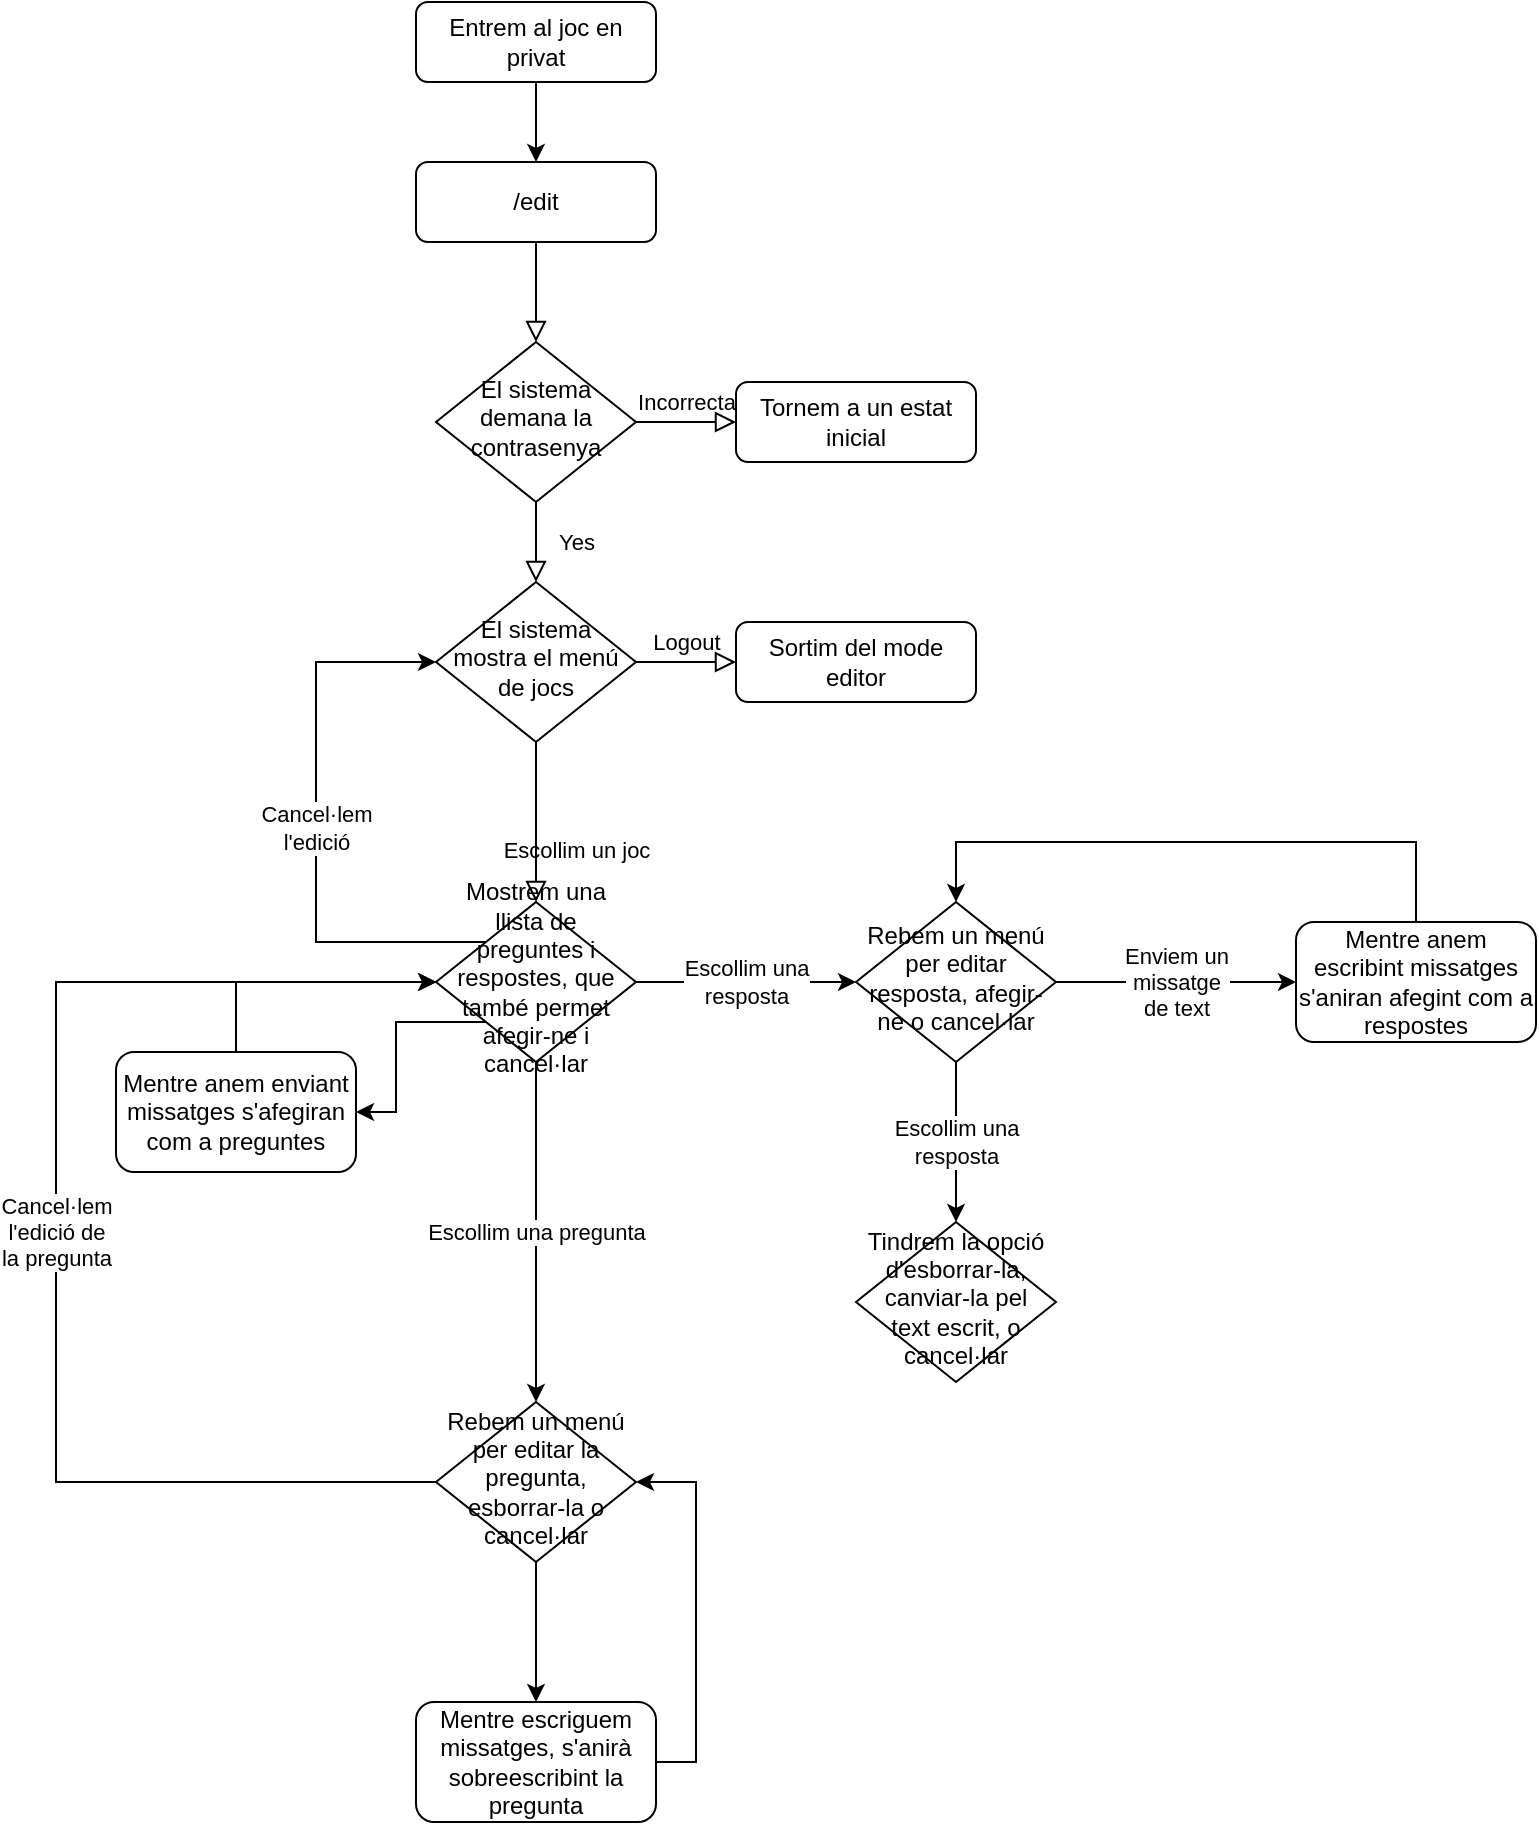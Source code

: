 <mxfile version="14.5.1" type="device"><diagram id="C5RBs43oDa-KdzZeNtuy" name="Page-1"><mxGraphModel dx="1422" dy="791" grid="1" gridSize="10" guides="1" tooltips="1" connect="1" arrows="1" fold="1" page="1" pageScale="1" pageWidth="827" pageHeight="1169" math="0" shadow="0"><root><mxCell id="WIyWlLk6GJQsqaUBKTNV-0"/><mxCell id="WIyWlLk6GJQsqaUBKTNV-1" parent="WIyWlLk6GJQsqaUBKTNV-0"/><mxCell id="WIyWlLk6GJQsqaUBKTNV-2" value="" style="rounded=0;html=1;jettySize=auto;orthogonalLoop=1;fontSize=11;endArrow=block;endFill=0;endSize=8;strokeWidth=1;shadow=0;labelBackgroundColor=none;edgeStyle=orthogonalEdgeStyle;" parent="WIyWlLk6GJQsqaUBKTNV-1" source="WIyWlLk6GJQsqaUBKTNV-3" target="WIyWlLk6GJQsqaUBKTNV-6" edge="1"><mxGeometry relative="1" as="geometry"/></mxCell><mxCell id="WIyWlLk6GJQsqaUBKTNV-3" value="/edit" style="rounded=1;whiteSpace=wrap;html=1;fontSize=12;glass=0;strokeWidth=1;shadow=0;" parent="WIyWlLk6GJQsqaUBKTNV-1" vertex="1"><mxGeometry x="250" y="90" width="120" height="40" as="geometry"/></mxCell><mxCell id="WIyWlLk6GJQsqaUBKTNV-4" value="Yes" style="rounded=0;html=1;jettySize=auto;orthogonalLoop=1;fontSize=11;endArrow=block;endFill=0;endSize=8;strokeWidth=1;shadow=0;labelBackgroundColor=none;edgeStyle=orthogonalEdgeStyle;" parent="WIyWlLk6GJQsqaUBKTNV-1" source="WIyWlLk6GJQsqaUBKTNV-6" target="WIyWlLk6GJQsqaUBKTNV-10" edge="1"><mxGeometry y="20" relative="1" as="geometry"><mxPoint as="offset"/></mxGeometry></mxCell><mxCell id="WIyWlLk6GJQsqaUBKTNV-5" value="Incorrecta" style="edgeStyle=orthogonalEdgeStyle;rounded=0;html=1;jettySize=auto;orthogonalLoop=1;fontSize=11;endArrow=block;endFill=0;endSize=8;strokeWidth=1;shadow=0;labelBackgroundColor=none;" parent="WIyWlLk6GJQsqaUBKTNV-1" source="WIyWlLk6GJQsqaUBKTNV-6" target="WIyWlLk6GJQsqaUBKTNV-7" edge="1"><mxGeometry y="10" relative="1" as="geometry"><mxPoint as="offset"/></mxGeometry></mxCell><mxCell id="WIyWlLk6GJQsqaUBKTNV-6" value="El sistema demana la contrasenya" style="rhombus;whiteSpace=wrap;html=1;shadow=0;fontFamily=Helvetica;fontSize=12;align=center;strokeWidth=1;spacing=6;spacingTop=-4;" parent="WIyWlLk6GJQsqaUBKTNV-1" vertex="1"><mxGeometry x="260" y="180" width="100" height="80" as="geometry"/></mxCell><mxCell id="WIyWlLk6GJQsqaUBKTNV-7" value="Tornem a un estat inicial" style="rounded=1;whiteSpace=wrap;html=1;fontSize=12;glass=0;strokeWidth=1;shadow=0;" parent="WIyWlLk6GJQsqaUBKTNV-1" vertex="1"><mxGeometry x="410" y="200" width="120" height="40" as="geometry"/></mxCell><mxCell id="WIyWlLk6GJQsqaUBKTNV-8" value="Escollim un joc" style="rounded=0;html=1;jettySize=auto;orthogonalLoop=1;fontSize=11;endArrow=block;endFill=0;endSize=8;strokeWidth=1;shadow=0;labelBackgroundColor=none;edgeStyle=orthogonalEdgeStyle;entryX=0.5;entryY=0;entryDx=0;entryDy=0;" parent="WIyWlLk6GJQsqaUBKTNV-1" source="WIyWlLk6GJQsqaUBKTNV-10" target="_BicHO0FleZjgRYjZWqe-2" edge="1"><mxGeometry x="0.333" y="20" relative="1" as="geometry"><mxPoint as="offset"/><mxPoint x="300" y="460" as="targetPoint"/></mxGeometry></mxCell><mxCell id="WIyWlLk6GJQsqaUBKTNV-9" value="Logout" style="edgeStyle=orthogonalEdgeStyle;rounded=0;html=1;jettySize=auto;orthogonalLoop=1;fontSize=11;endArrow=block;endFill=0;endSize=8;strokeWidth=1;shadow=0;labelBackgroundColor=none;" parent="WIyWlLk6GJQsqaUBKTNV-1" source="WIyWlLk6GJQsqaUBKTNV-10" target="WIyWlLk6GJQsqaUBKTNV-12" edge="1"><mxGeometry y="10" relative="1" as="geometry"><mxPoint as="offset"/></mxGeometry></mxCell><mxCell id="WIyWlLk6GJQsqaUBKTNV-10" value="El sistema mostra el menú de jocs" style="rhombus;whiteSpace=wrap;html=1;shadow=0;fontFamily=Helvetica;fontSize=12;align=center;strokeWidth=1;spacing=6;spacingTop=-4;" parent="WIyWlLk6GJQsqaUBKTNV-1" vertex="1"><mxGeometry x="260" y="300" width="100" height="80" as="geometry"/></mxCell><mxCell id="WIyWlLk6GJQsqaUBKTNV-12" value="Sortim del mode editor" style="rounded=1;whiteSpace=wrap;html=1;fontSize=12;glass=0;strokeWidth=1;shadow=0;" parent="WIyWlLk6GJQsqaUBKTNV-1" vertex="1"><mxGeometry x="410" y="320" width="120" height="40" as="geometry"/></mxCell><mxCell id="_BicHO0FleZjgRYjZWqe-1" style="edgeStyle=orthogonalEdgeStyle;rounded=0;orthogonalLoop=1;jettySize=auto;html=1;exitX=0.5;exitY=1;exitDx=0;exitDy=0;" edge="1" parent="WIyWlLk6GJQsqaUBKTNV-1" source="_BicHO0FleZjgRYjZWqe-0" target="WIyWlLk6GJQsqaUBKTNV-3"><mxGeometry relative="1" as="geometry"/></mxCell><mxCell id="_BicHO0FleZjgRYjZWqe-0" value="Entrem al joc en privat" style="rounded=1;whiteSpace=wrap;html=1;fontSize=12;glass=0;strokeWidth=1;shadow=0;" vertex="1" parent="WIyWlLk6GJQsqaUBKTNV-1"><mxGeometry x="250" y="10" width="120" height="40" as="geometry"/></mxCell><mxCell id="_BicHO0FleZjgRYjZWqe-7" value="Escollim una pregunta" style="edgeStyle=orthogonalEdgeStyle;rounded=0;orthogonalLoop=1;jettySize=auto;html=1;exitX=0.5;exitY=1;exitDx=0;exitDy=0;entryX=0.5;entryY=0;entryDx=0;entryDy=0;" edge="1" parent="WIyWlLk6GJQsqaUBKTNV-1" source="_BicHO0FleZjgRYjZWqe-2" target="_BicHO0FleZjgRYjZWqe-6"><mxGeometry relative="1" as="geometry"><mxPoint x="310" y="720" as="targetPoint"/></mxGeometry></mxCell><mxCell id="_BicHO0FleZjgRYjZWqe-10" value="Escollim una&lt;br&gt;resposta" style="edgeStyle=orthogonalEdgeStyle;rounded=0;orthogonalLoop=1;jettySize=auto;html=1;exitX=1;exitY=0.5;exitDx=0;exitDy=0;" edge="1" parent="WIyWlLk6GJQsqaUBKTNV-1" source="_BicHO0FleZjgRYjZWqe-2" target="_BicHO0FleZjgRYjZWqe-9"><mxGeometry relative="1" as="geometry"/></mxCell><mxCell id="_BicHO0FleZjgRYjZWqe-17" value="Cancel·lem&lt;br&gt;l'edició" style="edgeStyle=orthogonalEdgeStyle;rounded=0;orthogonalLoop=1;jettySize=auto;html=1;exitX=0;exitY=0;exitDx=0;exitDy=0;entryX=0;entryY=0.5;entryDx=0;entryDy=0;" edge="1" parent="WIyWlLk6GJQsqaUBKTNV-1" source="_BicHO0FleZjgRYjZWqe-2" target="WIyWlLk6GJQsqaUBKTNV-10"><mxGeometry relative="1" as="geometry"><Array as="points"><mxPoint x="200" y="480"/><mxPoint x="200" y="340"/></Array></mxGeometry></mxCell><mxCell id="_BicHO0FleZjgRYjZWqe-20" style="edgeStyle=orthogonalEdgeStyle;rounded=0;orthogonalLoop=1;jettySize=auto;html=1;exitX=0;exitY=1;exitDx=0;exitDy=0;entryX=1;entryY=0.5;entryDx=0;entryDy=0;" edge="1" parent="WIyWlLk6GJQsqaUBKTNV-1" source="_BicHO0FleZjgRYjZWqe-2" target="_BicHO0FleZjgRYjZWqe-19"><mxGeometry relative="1" as="geometry"/></mxCell><mxCell id="_BicHO0FleZjgRYjZWqe-2" value="Mostrem una llista de preguntes i respostes, que també permet afegir-ne i cancel·lar" style="rhombus;whiteSpace=wrap;html=1;shadow=0;fontFamily=Helvetica;fontSize=12;align=center;strokeWidth=1;spacing=6;spacingTop=-4;" vertex="1" parent="WIyWlLk6GJQsqaUBKTNV-1"><mxGeometry x="260" y="460" width="100" height="80" as="geometry"/></mxCell><mxCell id="_BicHO0FleZjgRYjZWqe-22" value="Cancel·lem&lt;br&gt;l'edició de&lt;br&gt;la pregunta" style="edgeStyle=orthogonalEdgeStyle;rounded=0;orthogonalLoop=1;jettySize=auto;html=1;exitX=0;exitY=0.5;exitDx=0;exitDy=0;" edge="1" parent="WIyWlLk6GJQsqaUBKTNV-1" source="_BicHO0FleZjgRYjZWqe-6"><mxGeometry relative="1" as="geometry"><mxPoint x="260.286" y="500" as="targetPoint"/><Array as="points"><mxPoint x="70" y="750"/><mxPoint x="70" y="500"/></Array></mxGeometry></mxCell><mxCell id="_BicHO0FleZjgRYjZWqe-25" style="edgeStyle=orthogonalEdgeStyle;rounded=0;orthogonalLoop=1;jettySize=auto;html=1;exitX=0.5;exitY=1;exitDx=0;exitDy=0;" edge="1" parent="WIyWlLk6GJQsqaUBKTNV-1" source="_BicHO0FleZjgRYjZWqe-6" target="_BicHO0FleZjgRYjZWqe-24"><mxGeometry relative="1" as="geometry"/></mxCell><mxCell id="_BicHO0FleZjgRYjZWqe-6" value="Rebem un menú per editar la pregunta, esborrar-la o cancel·lar" style="rhombus;whiteSpace=wrap;html=1;shadow=0;fontFamily=Helvetica;fontSize=12;align=center;strokeWidth=1;spacing=6;spacingTop=-4;" vertex="1" parent="WIyWlLk6GJQsqaUBKTNV-1"><mxGeometry x="260" y="710" width="100" height="80" as="geometry"/></mxCell><mxCell id="_BicHO0FleZjgRYjZWqe-13" value="Enviem un&lt;br&gt;missatge&lt;br&gt;de text" style="edgeStyle=orthogonalEdgeStyle;rounded=0;orthogonalLoop=1;jettySize=auto;html=1;exitX=1;exitY=0.5;exitDx=0;exitDy=0;entryX=0;entryY=0.5;entryDx=0;entryDy=0;" edge="1" parent="WIyWlLk6GJQsqaUBKTNV-1" source="_BicHO0FleZjgRYjZWqe-9" target="_BicHO0FleZjgRYjZWqe-12"><mxGeometry relative="1" as="geometry"/></mxCell><mxCell id="_BicHO0FleZjgRYjZWqe-16" value="Escollim una&lt;br&gt;resposta" style="edgeStyle=orthogonalEdgeStyle;rounded=0;orthogonalLoop=1;jettySize=auto;html=1;exitX=0.5;exitY=1;exitDx=0;exitDy=0;entryX=0.5;entryY=0;entryDx=0;entryDy=0;" edge="1" parent="WIyWlLk6GJQsqaUBKTNV-1" source="_BicHO0FleZjgRYjZWqe-9" target="_BicHO0FleZjgRYjZWqe-15"><mxGeometry relative="1" as="geometry"/></mxCell><mxCell id="_BicHO0FleZjgRYjZWqe-9" value="Rebem un menú per editar resposta, afegir-ne o cancel·lar" style="rhombus;whiteSpace=wrap;html=1;shadow=0;fontFamily=Helvetica;fontSize=12;align=center;strokeWidth=1;spacing=6;spacingTop=-4;" vertex="1" parent="WIyWlLk6GJQsqaUBKTNV-1"><mxGeometry x="470" y="460" width="100" height="80" as="geometry"/></mxCell><mxCell id="_BicHO0FleZjgRYjZWqe-14" style="edgeStyle=orthogonalEdgeStyle;rounded=0;orthogonalLoop=1;jettySize=auto;html=1;exitX=0.5;exitY=0;exitDx=0;exitDy=0;entryX=0.5;entryY=0;entryDx=0;entryDy=0;" edge="1" parent="WIyWlLk6GJQsqaUBKTNV-1" source="_BicHO0FleZjgRYjZWqe-12" target="_BicHO0FleZjgRYjZWqe-9"><mxGeometry relative="1" as="geometry"><Array as="points"><mxPoint x="750" y="430"/><mxPoint x="520" y="430"/></Array></mxGeometry></mxCell><mxCell id="_BicHO0FleZjgRYjZWqe-12" value="Mentre anem escribint missatges s'aniran afegint com a respostes" style="rounded=1;whiteSpace=wrap;html=1;" vertex="1" parent="WIyWlLk6GJQsqaUBKTNV-1"><mxGeometry x="690" y="470" width="120" height="60" as="geometry"/></mxCell><mxCell id="_BicHO0FleZjgRYjZWqe-15" value="Tindrem la opció d'esborrar-la, canviar-la pel text escrit, o cancel·lar" style="rhombus;whiteSpace=wrap;html=1;shadow=0;fontFamily=Helvetica;fontSize=12;align=center;strokeWidth=1;spacing=6;spacingTop=-4;" vertex="1" parent="WIyWlLk6GJQsqaUBKTNV-1"><mxGeometry x="470" y="620" width="100" height="80" as="geometry"/></mxCell><mxCell id="_BicHO0FleZjgRYjZWqe-21" style="edgeStyle=orthogonalEdgeStyle;rounded=0;orthogonalLoop=1;jettySize=auto;html=1;exitX=0.5;exitY=0;exitDx=0;exitDy=0;entryX=0;entryY=0.5;entryDx=0;entryDy=0;" edge="1" parent="WIyWlLk6GJQsqaUBKTNV-1" source="_BicHO0FleZjgRYjZWqe-19" target="_BicHO0FleZjgRYjZWqe-2"><mxGeometry relative="1" as="geometry"/></mxCell><mxCell id="_BicHO0FleZjgRYjZWqe-19" value="Mentre anem enviant missatges s'afegiran com a preguntes" style="rounded=1;whiteSpace=wrap;html=1;" vertex="1" parent="WIyWlLk6GJQsqaUBKTNV-1"><mxGeometry x="100" y="535" width="120" height="60" as="geometry"/></mxCell><mxCell id="_BicHO0FleZjgRYjZWqe-26" style="edgeStyle=orthogonalEdgeStyle;rounded=0;orthogonalLoop=1;jettySize=auto;html=1;exitX=1;exitY=0.5;exitDx=0;exitDy=0;entryX=1;entryY=0.5;entryDx=0;entryDy=0;" edge="1" parent="WIyWlLk6GJQsqaUBKTNV-1" source="_BicHO0FleZjgRYjZWqe-24" target="_BicHO0FleZjgRYjZWqe-6"><mxGeometry relative="1" as="geometry"/></mxCell><mxCell id="_BicHO0FleZjgRYjZWqe-24" value="Mentre escriguem missatges, s'anirà sobreescribint la pregunta" style="rounded=1;whiteSpace=wrap;html=1;" vertex="1" parent="WIyWlLk6GJQsqaUBKTNV-1"><mxGeometry x="250" y="860" width="120" height="60" as="geometry"/></mxCell></root></mxGraphModel></diagram></mxfile>